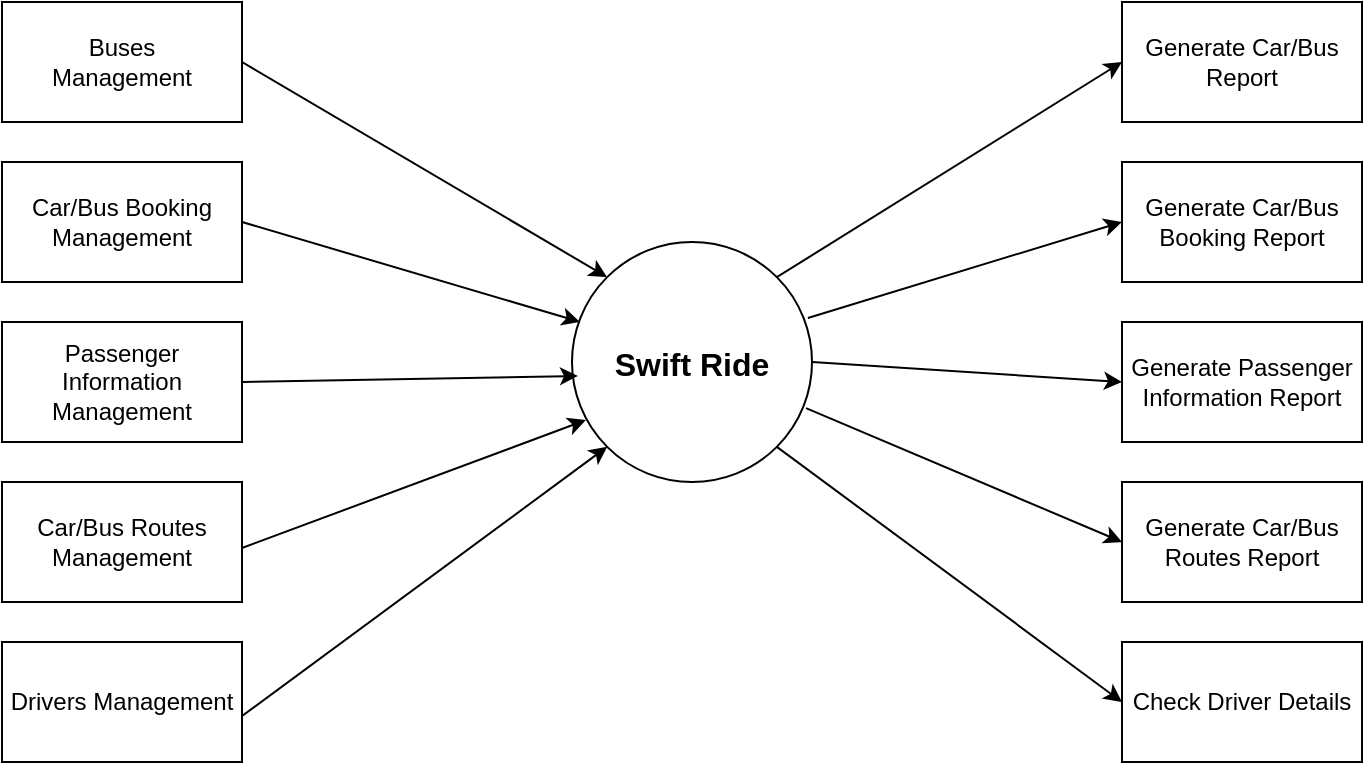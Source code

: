 <mxfile version="22.1.5" type="device">
  <diagram name="Page-1" id="5ftEIOHjmCzG46EIs_vh">
    <mxGraphModel dx="990" dy="1612" grid="1" gridSize="10" guides="1" tooltips="1" connect="1" arrows="1" fold="1" page="1" pageScale="1" pageWidth="850" pageHeight="1100" math="0" shadow="0">
      <root>
        <mxCell id="0" />
        <mxCell id="1" parent="0" />
        <mxCell id="flZ2xQO-DNxnHKBdHUVd-1" value="Generate Car/Bus Booking Report" style="whiteSpace=wrap;html=1;" vertex="1" parent="1">
          <mxGeometry x="640" y="-360" width="120" height="60" as="geometry" />
        </mxCell>
        <mxCell id="flZ2xQO-DNxnHKBdHUVd-2" value="Generate Car/Bus Report" style="whiteSpace=wrap;html=1;" vertex="1" parent="1">
          <mxGeometry x="640" y="-440" width="120" height="60" as="geometry" />
        </mxCell>
        <mxCell id="flZ2xQO-DNxnHKBdHUVd-3" value="Generate Car/Bus Routes Report" style="whiteSpace=wrap;html=1;" vertex="1" parent="1">
          <mxGeometry x="640" y="-200" width="120" height="60" as="geometry" />
        </mxCell>
        <mxCell id="flZ2xQO-DNxnHKBdHUVd-4" value="Drivers Management" style="whiteSpace=wrap;html=1;" vertex="1" parent="1">
          <mxGeometry x="80" y="-120" width="120" height="60" as="geometry" />
        </mxCell>
        <mxCell id="flZ2xQO-DNxnHKBdHUVd-5" value="Car/Bus Routes Management" style="whiteSpace=wrap;html=1;" vertex="1" parent="1">
          <mxGeometry x="80" y="-200" width="120" height="60" as="geometry" />
        </mxCell>
        <mxCell id="flZ2xQO-DNxnHKBdHUVd-6" value="Passenger Information Management" style="whiteSpace=wrap;html=1;" vertex="1" parent="1">
          <mxGeometry x="80" y="-280" width="120" height="60" as="geometry" />
        </mxCell>
        <mxCell id="flZ2xQO-DNxnHKBdHUVd-7" value="Car/Bus Booking Management" style="whiteSpace=wrap;html=1;" vertex="1" parent="1">
          <mxGeometry x="80" y="-360" width="120" height="60" as="geometry" />
        </mxCell>
        <mxCell id="flZ2xQO-DNxnHKBdHUVd-8" value="Generate Passenger Information Report" style="whiteSpace=wrap;html=1;" vertex="1" parent="1">
          <mxGeometry x="640" y="-280" width="120" height="60" as="geometry" />
        </mxCell>
        <mxCell id="flZ2xQO-DNxnHKBdHUVd-9" value="Check Driver Details" style="whiteSpace=wrap;html=1;" vertex="1" parent="1">
          <mxGeometry x="640" y="-120" width="120" height="60" as="geometry" />
        </mxCell>
        <mxCell id="flZ2xQO-DNxnHKBdHUVd-11" value="Buses&lt;br&gt;Management" style="whiteSpace=wrap;html=1;" vertex="1" parent="1">
          <mxGeometry x="80" y="-440" width="120" height="60" as="geometry" />
        </mxCell>
        <mxCell id="flZ2xQO-DNxnHKBdHUVd-14" value="Swift Ride" style="ellipse;fontSize=16;fontStyle=1" vertex="1" parent="1">
          <mxGeometry x="365" y="-320" width="120" height="120" as="geometry" />
        </mxCell>
        <mxCell id="flZ2xQO-DNxnHKBdHUVd-18" value="" style="edgeStyle=none;orthogonalLoop=1;jettySize=auto;html=1;rounded=0;exitX=1;exitY=0;exitDx=0;exitDy=0;entryX=0;entryY=0.5;entryDx=0;entryDy=0;" edge="1" parent="1" source="flZ2xQO-DNxnHKBdHUVd-14" target="flZ2xQO-DNxnHKBdHUVd-2">
          <mxGeometry width="80" relative="1" as="geometry">
            <mxPoint x="470" y="-381" as="sourcePoint" />
            <mxPoint x="550" y="-381" as="targetPoint" />
            <Array as="points" />
          </mxGeometry>
        </mxCell>
        <mxCell id="flZ2xQO-DNxnHKBdHUVd-19" value="" style="edgeStyle=none;orthogonalLoop=1;jettySize=auto;html=1;rounded=0;exitX=0.983;exitY=0.317;exitDx=0;exitDy=0;entryX=0;entryY=0.5;entryDx=0;entryDy=0;exitPerimeter=0;" edge="1" parent="1" source="flZ2xQO-DNxnHKBdHUVd-14" target="flZ2xQO-DNxnHKBdHUVd-1">
          <mxGeometry width="80" relative="1" as="geometry">
            <mxPoint x="477" y="-292" as="sourcePoint" />
            <mxPoint x="650" y="-400" as="targetPoint" />
            <Array as="points" />
          </mxGeometry>
        </mxCell>
        <mxCell id="flZ2xQO-DNxnHKBdHUVd-20" value="" style="edgeStyle=none;orthogonalLoop=1;jettySize=auto;html=1;rounded=0;exitX=1;exitY=0.5;exitDx=0;exitDy=0;" edge="1" parent="1" source="flZ2xQO-DNxnHKBdHUVd-14">
          <mxGeometry width="80" relative="1" as="geometry">
            <mxPoint x="487" y="-282" as="sourcePoint" />
            <mxPoint x="640" y="-250" as="targetPoint" />
            <Array as="points" />
          </mxGeometry>
        </mxCell>
        <mxCell id="flZ2xQO-DNxnHKBdHUVd-21" value="" style="edgeStyle=none;orthogonalLoop=1;jettySize=auto;html=1;rounded=0;exitX=1;exitY=0.5;exitDx=0;exitDy=0;entryX=0;entryY=0;entryDx=0;entryDy=0;" edge="1" parent="1" source="flZ2xQO-DNxnHKBdHUVd-11" target="flZ2xQO-DNxnHKBdHUVd-14">
          <mxGeometry width="80" relative="1" as="geometry">
            <mxPoint x="210" y="-392" as="sourcePoint" />
            <mxPoint x="383" y="-500" as="targetPoint" />
            <Array as="points" />
          </mxGeometry>
        </mxCell>
        <mxCell id="flZ2xQO-DNxnHKBdHUVd-22" value="" style="edgeStyle=none;orthogonalLoop=1;jettySize=auto;html=1;rounded=0;exitX=1;exitY=0.5;exitDx=0;exitDy=0;entryX=0.033;entryY=0.333;entryDx=0;entryDy=0;entryPerimeter=0;" edge="1" parent="1" source="flZ2xQO-DNxnHKBdHUVd-7" target="flZ2xQO-DNxnHKBdHUVd-14">
          <mxGeometry width="80" relative="1" as="geometry">
            <mxPoint x="200" y="-300" as="sourcePoint" />
            <mxPoint x="373" y="-408" as="targetPoint" />
            <Array as="points" />
          </mxGeometry>
        </mxCell>
        <mxCell id="flZ2xQO-DNxnHKBdHUVd-23" value="" style="edgeStyle=none;orthogonalLoop=1;jettySize=auto;html=1;rounded=0;exitX=1;exitY=0.5;exitDx=0;exitDy=0;entryX=0.025;entryY=0.558;entryDx=0;entryDy=0;entryPerimeter=0;" edge="1" parent="1" source="flZ2xQO-DNxnHKBdHUVd-6" target="flZ2xQO-DNxnHKBdHUVd-14">
          <mxGeometry width="80" relative="1" as="geometry">
            <mxPoint x="210" y="-220" as="sourcePoint" />
            <mxPoint x="360" y="-250" as="targetPoint" />
            <Array as="points" />
          </mxGeometry>
        </mxCell>
        <mxCell id="flZ2xQO-DNxnHKBdHUVd-24" value="" style="edgeStyle=none;orthogonalLoop=1;jettySize=auto;html=1;rounded=0;exitX=1;exitY=0.5;exitDx=0;exitDy=0;entryX=0.058;entryY=0.742;entryDx=0;entryDy=0;entryPerimeter=0;" edge="1" parent="1" target="flZ2xQO-DNxnHKBdHUVd-14">
          <mxGeometry width="80" relative="1" as="geometry">
            <mxPoint x="200" y="-167" as="sourcePoint" />
            <mxPoint x="380" y="-240" as="targetPoint" />
            <Array as="points" />
          </mxGeometry>
        </mxCell>
        <mxCell id="flZ2xQO-DNxnHKBdHUVd-25" value="" style="edgeStyle=none;orthogonalLoop=1;jettySize=auto;html=1;rounded=0;exitX=1;exitY=0.617;exitDx=0;exitDy=0;exitPerimeter=0;entryX=0;entryY=1;entryDx=0;entryDy=0;" edge="1" parent="1" source="flZ2xQO-DNxnHKBdHUVd-4" target="flZ2xQO-DNxnHKBdHUVd-14">
          <mxGeometry width="80" relative="1" as="geometry">
            <mxPoint x="220" y="-82" as="sourcePoint" />
            <mxPoint x="393" y="-190" as="targetPoint" />
            <Array as="points" />
          </mxGeometry>
        </mxCell>
        <mxCell id="flZ2xQO-DNxnHKBdHUVd-26" value="" style="edgeStyle=none;orthogonalLoop=1;jettySize=auto;html=1;rounded=0;exitX=0.975;exitY=0.692;exitDx=0;exitDy=0;exitPerimeter=0;entryX=0;entryY=0.5;entryDx=0;entryDy=0;" edge="1" parent="1" source="flZ2xQO-DNxnHKBdHUVd-14" target="flZ2xQO-DNxnHKBdHUVd-3">
          <mxGeometry width="80" relative="1" as="geometry">
            <mxPoint x="430" y="-170" as="sourcePoint" />
            <mxPoint x="534" y="-50" as="targetPoint" />
            <Array as="points" />
          </mxGeometry>
        </mxCell>
        <mxCell id="flZ2xQO-DNxnHKBdHUVd-27" value="" style="edgeStyle=none;orthogonalLoop=1;jettySize=auto;html=1;rounded=0;exitX=1;exitY=1;exitDx=0;exitDy=0;entryX=0;entryY=0.5;entryDx=0;entryDy=0;" edge="1" parent="1" source="flZ2xQO-DNxnHKBdHUVd-14" target="flZ2xQO-DNxnHKBdHUVd-9">
          <mxGeometry width="80" relative="1" as="geometry">
            <mxPoint x="425" y="-92" as="sourcePoint" />
            <mxPoint x="598" y="-200" as="targetPoint" />
            <Array as="points" />
          </mxGeometry>
        </mxCell>
      </root>
    </mxGraphModel>
  </diagram>
</mxfile>
